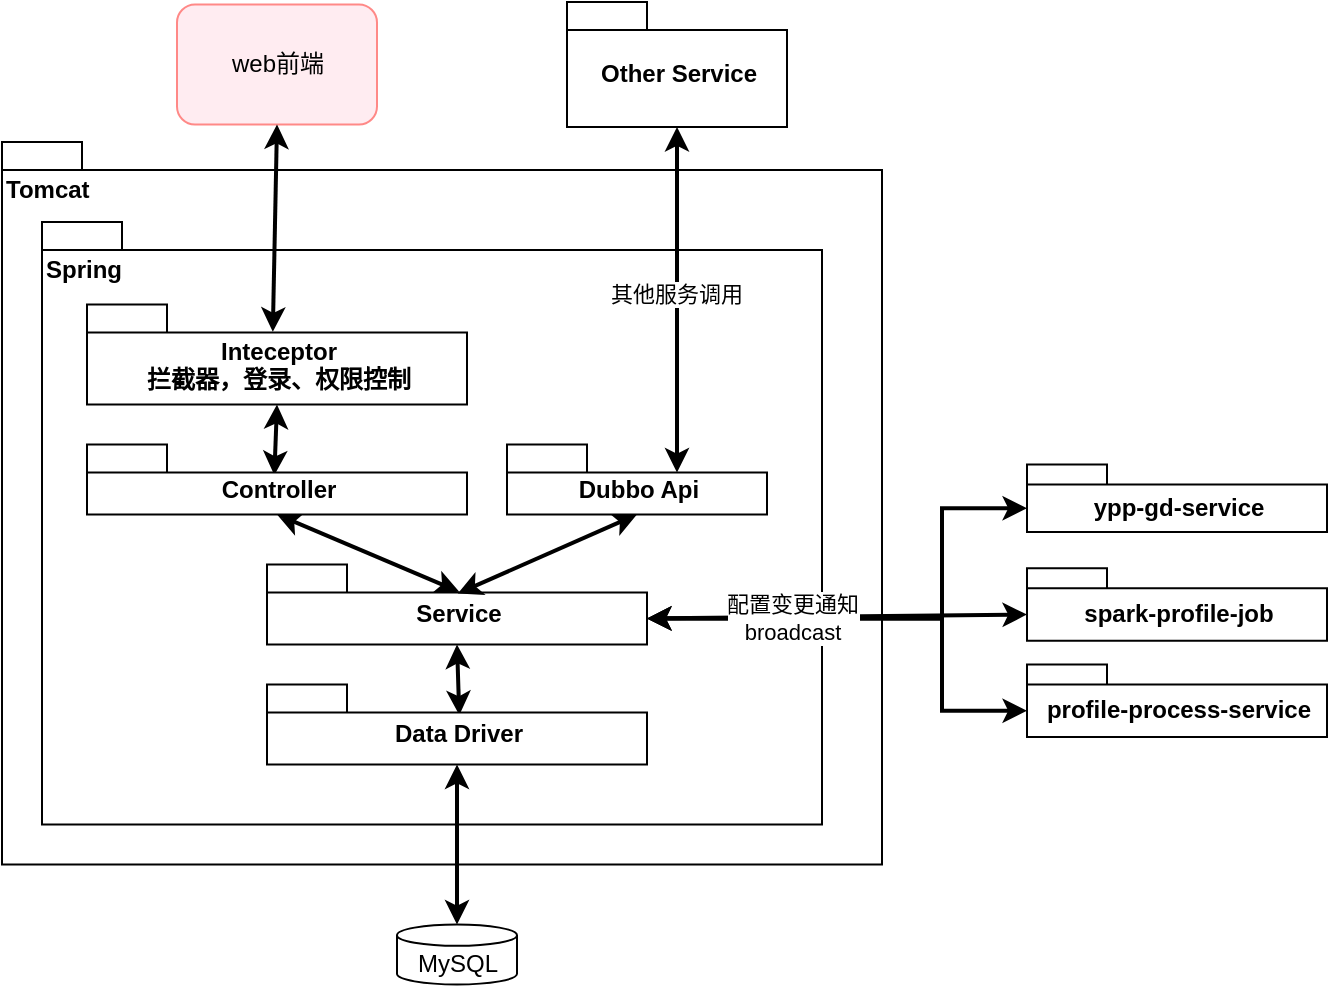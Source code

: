<mxfile version="13.7.6" type="github">
  <diagram name="Page-1" id="e3a06f82-3646-2815-327d-82caf3d4e204">
    <mxGraphModel dx="1188" dy="-551" grid="1" gridSize="10" guides="1" tooltips="1" connect="1" arrows="1" fold="1" page="1" pageScale="1.5" pageWidth="1169" pageHeight="826" background="none" math="0" shadow="0">
      <root>
        <mxCell id="0" style=";html=1;" />
        <mxCell id="1" style=";html=1;" parent="0" />
        <mxCell id="K5YFkA_Nb-A_5ZJ6huFh-6" value="web前端" style="rounded=1;whiteSpace=wrap;html=1;fillColor=#ffecf1;strokeColor=#ff8987;" parent="1" vertex="1">
          <mxGeometry x="637.5" y="1411.25" width="100" height="60" as="geometry" />
        </mxCell>
        <mxCell id="K5YFkA_Nb-A_5ZJ6huFh-7" value="Tomcat" style="shape=folder;fontStyle=1;spacingTop=10;tabWidth=40;tabHeight=14;tabPosition=left;html=1;align=left;verticalAlign=top;" parent="1" vertex="1">
          <mxGeometry x="550" y="1480" width="440" height="361.25" as="geometry" />
        </mxCell>
        <mxCell id="K5YFkA_Nb-A_5ZJ6huFh-8" value="Spring" style="shape=folder;fontStyle=1;spacingTop=10;tabWidth=40;tabHeight=14;tabPosition=left;html=1;align=left;verticalAlign=top;" parent="1" vertex="1">
          <mxGeometry x="570" y="1520" width="390" height="301.25" as="geometry" />
        </mxCell>
        <mxCell id="K5YFkA_Nb-A_5ZJ6huFh-9" style="edgeStyle=none;rounded=0;orthogonalLoop=1;jettySize=auto;html=1;exitX=0.493;exitY=0.438;exitDx=0;exitDy=0;exitPerimeter=0;entryX=0.5;entryY=1;entryDx=0;entryDy=0;entryPerimeter=0;startArrow=classic;startFill=1;endArrow=classic;endFill=1;strokeWidth=2;" parent="1" source="K5YFkA_Nb-A_5ZJ6huFh-12" target="K5YFkA_Nb-A_5ZJ6huFh-10" edge="1">
          <mxGeometry relative="1" as="geometry" />
        </mxCell>
        <mxCell id="K5YFkA_Nb-A_5ZJ6huFh-10" value="Inteceptor&lt;br&gt;拦截器，登录、权限控制" style="shape=folder;fontStyle=1;spacingTop=10;tabWidth=40;tabHeight=14;tabPosition=left;html=1;align=center;horizontal=1;verticalAlign=top;" parent="1" vertex="1">
          <mxGeometry x="592.5" y="1561.25" width="190" height="50" as="geometry" />
        </mxCell>
        <mxCell id="K5YFkA_Nb-A_5ZJ6huFh-11" style="edgeStyle=none;rounded=0;orthogonalLoop=1;jettySize=auto;html=1;exitX=0.5;exitY=1;exitDx=0;exitDy=0;exitPerimeter=0;entryX=0.506;entryY=0.342;entryDx=0;entryDy=0;entryPerimeter=0;startArrow=classic;startFill=1;endArrow=classic;endFill=1;strokeWidth=2;" parent="1" source="K5YFkA_Nb-A_5ZJ6huFh-12" target="K5YFkA_Nb-A_5ZJ6huFh-18" edge="1">
          <mxGeometry relative="1" as="geometry" />
        </mxCell>
        <mxCell id="K5YFkA_Nb-A_5ZJ6huFh-12" value="Controller" style="shape=folder;fontStyle=1;spacingTop=10;tabWidth=40;tabHeight=14;tabPosition=left;html=1;align=center;horizontal=1;verticalAlign=middle;" parent="1" vertex="1">
          <mxGeometry x="592.5" y="1631.25" width="190" height="35" as="geometry" />
        </mxCell>
        <mxCell id="K5YFkA_Nb-A_5ZJ6huFh-13" style="edgeStyle=none;rounded=0;orthogonalLoop=1;jettySize=auto;html=1;exitX=0.5;exitY=1;exitDx=0;exitDy=0;exitPerimeter=0;entryX=0.506;entryY=0.383;entryDx=0;entryDy=0;entryPerimeter=0;startArrow=classic;startFill=1;endArrow=classic;endFill=1;strokeWidth=2;" parent="1" source="K5YFkA_Nb-A_5ZJ6huFh-18" target="K5YFkA_Nb-A_5ZJ6huFh-20" edge="1">
          <mxGeometry relative="1" as="geometry" />
        </mxCell>
        <mxCell id="K5YFkA_Nb-A_5ZJ6huFh-14" style="edgeStyle=orthogonalEdgeStyle;rounded=0;orthogonalLoop=1;jettySize=auto;html=1;exitX=0;exitY=0;exitDx=190;exitDy=27;exitPerimeter=0;entryX=0;entryY=0;entryDx=0;entryDy=21.875;entryPerimeter=0;startArrow=classic;startFill=1;endArrow=classic;endFill=1;strokeWidth=2;" parent="1" source="K5YFkA_Nb-A_5ZJ6huFh-18" target="K5YFkA_Nb-A_5ZJ6huFh-28" edge="1">
          <mxGeometry relative="1" as="geometry">
            <Array as="points">
              <mxPoint x="1020" y="1718" />
              <mxPoint x="1020" y="1663" />
            </Array>
          </mxGeometry>
        </mxCell>
        <mxCell id="K5YFkA_Nb-A_5ZJ6huFh-15" style="edgeStyle=orthogonalEdgeStyle;rounded=0;orthogonalLoop=1;jettySize=auto;html=1;exitX=0;exitY=0;exitDx=190;exitDy=27;exitPerimeter=0;entryX=0;entryY=0;entryDx=0;entryDy=23.125;entryPerimeter=0;startArrow=classic;startFill=1;endArrow=classic;endFill=1;strokeWidth=2;" parent="1" source="K5YFkA_Nb-A_5ZJ6huFh-18" target="K5YFkA_Nb-A_5ZJ6huFh-30" edge="1">
          <mxGeometry relative="1" as="geometry">
            <Array as="points">
              <mxPoint x="1020" y="1718" />
              <mxPoint x="1020" y="1764" />
            </Array>
          </mxGeometry>
        </mxCell>
        <mxCell id="K5YFkA_Nb-A_5ZJ6huFh-16" style="rounded=0;orthogonalLoop=1;jettySize=auto;html=1;exitX=0;exitY=0;exitDx=190;exitDy=27;exitPerimeter=0;entryX=0;entryY=0;entryDx=0;entryDy=23.125;entryPerimeter=0;startArrow=classic;startFill=1;endArrow=classic;endFill=1;strokeWidth=2;" parent="1" source="K5YFkA_Nb-A_5ZJ6huFh-18" target="K5YFkA_Nb-A_5ZJ6huFh-29" edge="1">
          <mxGeometry relative="1" as="geometry" />
        </mxCell>
        <mxCell id="K5YFkA_Nb-A_5ZJ6huFh-17" value="配置变更通知&lt;br&gt;broadcast" style="edgeLabel;html=1;align=center;verticalAlign=middle;resizable=0;points=[];" parent="K5YFkA_Nb-A_5ZJ6huFh-16" vertex="1" connectable="0">
          <mxGeometry x="-0.243" relative="1" as="geometry">
            <mxPoint as="offset" />
          </mxGeometry>
        </mxCell>
        <mxCell id="K5YFkA_Nb-A_5ZJ6huFh-18" value="Service" style="shape=folder;fontStyle=1;spacingTop=10;tabWidth=40;tabHeight=14;tabPosition=left;html=1;align=center;horizontal=1;verticalAlign=middle;" parent="1" vertex="1">
          <mxGeometry x="682.5" y="1691.25" width="190" height="40" as="geometry" />
        </mxCell>
        <mxCell id="K5YFkA_Nb-A_5ZJ6huFh-19" style="edgeStyle=none;rounded=0;orthogonalLoop=1;jettySize=auto;html=1;exitX=0.5;exitY=1;exitDx=0;exitDy=0;exitPerimeter=0;entryX=0.5;entryY=0;entryDx=0;entryDy=0;entryPerimeter=0;startArrow=classic;startFill=1;endArrow=classic;endFill=1;strokeWidth=2;" parent="1" source="K5YFkA_Nb-A_5ZJ6huFh-20" target="K5YFkA_Nb-A_5ZJ6huFh-26" edge="1">
          <mxGeometry relative="1" as="geometry" />
        </mxCell>
        <mxCell id="K5YFkA_Nb-A_5ZJ6huFh-20" value="Data Driver" style="shape=folder;fontStyle=1;spacingTop=10;tabWidth=40;tabHeight=14;tabPosition=left;html=1;align=center;horizontal=1;verticalAlign=middle;" parent="1" vertex="1">
          <mxGeometry x="682.5" y="1751.25" width="190" height="40" as="geometry" />
        </mxCell>
        <mxCell id="K5YFkA_Nb-A_5ZJ6huFh-21" style="rounded=0;orthogonalLoop=1;jettySize=auto;html=1;exitX=0.5;exitY=1;exitDx=0;exitDy=0;entryX=0.489;entryY=0.273;entryDx=0;entryDy=0;entryPerimeter=0;strokeWidth=2;startArrow=classic;startFill=1;endArrow=classic;endFill=1;" parent="1" source="K5YFkA_Nb-A_5ZJ6huFh-6" target="K5YFkA_Nb-A_5ZJ6huFh-10" edge="1">
          <mxGeometry relative="1" as="geometry" />
        </mxCell>
        <mxCell id="K5YFkA_Nb-A_5ZJ6huFh-22" style="edgeStyle=none;rounded=0;orthogonalLoop=1;jettySize=auto;html=1;exitX=0.5;exitY=1;exitDx=0;exitDy=0;exitPerimeter=0;entryX=0.502;entryY=0.363;entryDx=0;entryDy=0;entryPerimeter=0;startArrow=classic;startFill=1;endArrow=classic;endFill=1;strokeWidth=2;" parent="1" source="K5YFkA_Nb-A_5ZJ6huFh-25" target="K5YFkA_Nb-A_5ZJ6huFh-18" edge="1">
          <mxGeometry relative="1" as="geometry" />
        </mxCell>
        <mxCell id="K5YFkA_Nb-A_5ZJ6huFh-23" style="edgeStyle=none;rounded=0;orthogonalLoop=1;jettySize=auto;html=1;exitX=0;exitY=0;exitDx=85;exitDy=14;exitPerimeter=0;entryX=0.5;entryY=1;entryDx=0;entryDy=0;entryPerimeter=0;startArrow=classic;startFill=1;endArrow=classic;endFill=1;strokeWidth=2;" parent="1" source="K5YFkA_Nb-A_5ZJ6huFh-25" target="K5YFkA_Nb-A_5ZJ6huFh-27" edge="1">
          <mxGeometry relative="1" as="geometry" />
        </mxCell>
        <mxCell id="K5YFkA_Nb-A_5ZJ6huFh-24" value="其他服务调用" style="edgeLabel;html=1;align=center;verticalAlign=middle;resizable=0;points=[];" parent="K5YFkA_Nb-A_5ZJ6huFh-23" vertex="1" connectable="0">
          <mxGeometry x="0.038" y="1" relative="1" as="geometry">
            <mxPoint as="offset" />
          </mxGeometry>
        </mxCell>
        <mxCell id="K5YFkA_Nb-A_5ZJ6huFh-25" value="Dubbo Api" style="shape=folder;fontStyle=1;spacingTop=10;tabWidth=40;tabHeight=14;tabPosition=left;html=1;align=center;horizontal=1;verticalAlign=middle;" parent="1" vertex="1">
          <mxGeometry x="802.5" y="1631.25" width="130" height="35" as="geometry" />
        </mxCell>
        <mxCell id="K5YFkA_Nb-A_5ZJ6huFh-26" value="MySQL" style="shape=cylinder3;whiteSpace=wrap;html=1;boundedLbl=1;backgroundOutline=1;size=5.333;align=center;" parent="1" vertex="1">
          <mxGeometry x="747.5" y="1871.25" width="60" height="30" as="geometry" />
        </mxCell>
        <mxCell id="K5YFkA_Nb-A_5ZJ6huFh-27" value="Other Service" style="shape=folder;fontStyle=1;spacingTop=10;tabWidth=40;tabHeight=14;tabPosition=left;html=1;align=center;horizontal=1;verticalAlign=middle;" parent="1" vertex="1">
          <mxGeometry x="832.5" y="1410" width="110" height="62.5" as="geometry" />
        </mxCell>
        <mxCell id="K5YFkA_Nb-A_5ZJ6huFh-28" value="ypp-gd-service" style="shape=folder;fontStyle=1;spacingTop=10;tabWidth=40;tabHeight=10;tabPosition=left;html=1;align=center;horizontal=1;verticalAlign=middle;" parent="1" vertex="1">
          <mxGeometry x="1062.5" y="1641.25" width="150" height="33.75" as="geometry" />
        </mxCell>
        <mxCell id="K5YFkA_Nb-A_5ZJ6huFh-29" value="spark-profile-job" style="shape=folder;fontStyle=1;spacingTop=10;tabWidth=40;tabHeight=10;tabPosition=left;html=1;align=center;horizontal=1;verticalAlign=middle;" parent="1" vertex="1">
          <mxGeometry x="1062.5" y="1693.13" width="150" height="36.25" as="geometry" />
        </mxCell>
        <mxCell id="K5YFkA_Nb-A_5ZJ6huFh-30" value="profile-process-service" style="shape=folder;fontStyle=1;spacingTop=10;tabWidth=40;tabHeight=10;tabPosition=left;html=1;align=center;horizontal=1;verticalAlign=middle;" parent="1" vertex="1">
          <mxGeometry x="1062.5" y="1741.25" width="150" height="36.25" as="geometry" />
        </mxCell>
      </root>
    </mxGraphModel>
  </diagram>
</mxfile>

